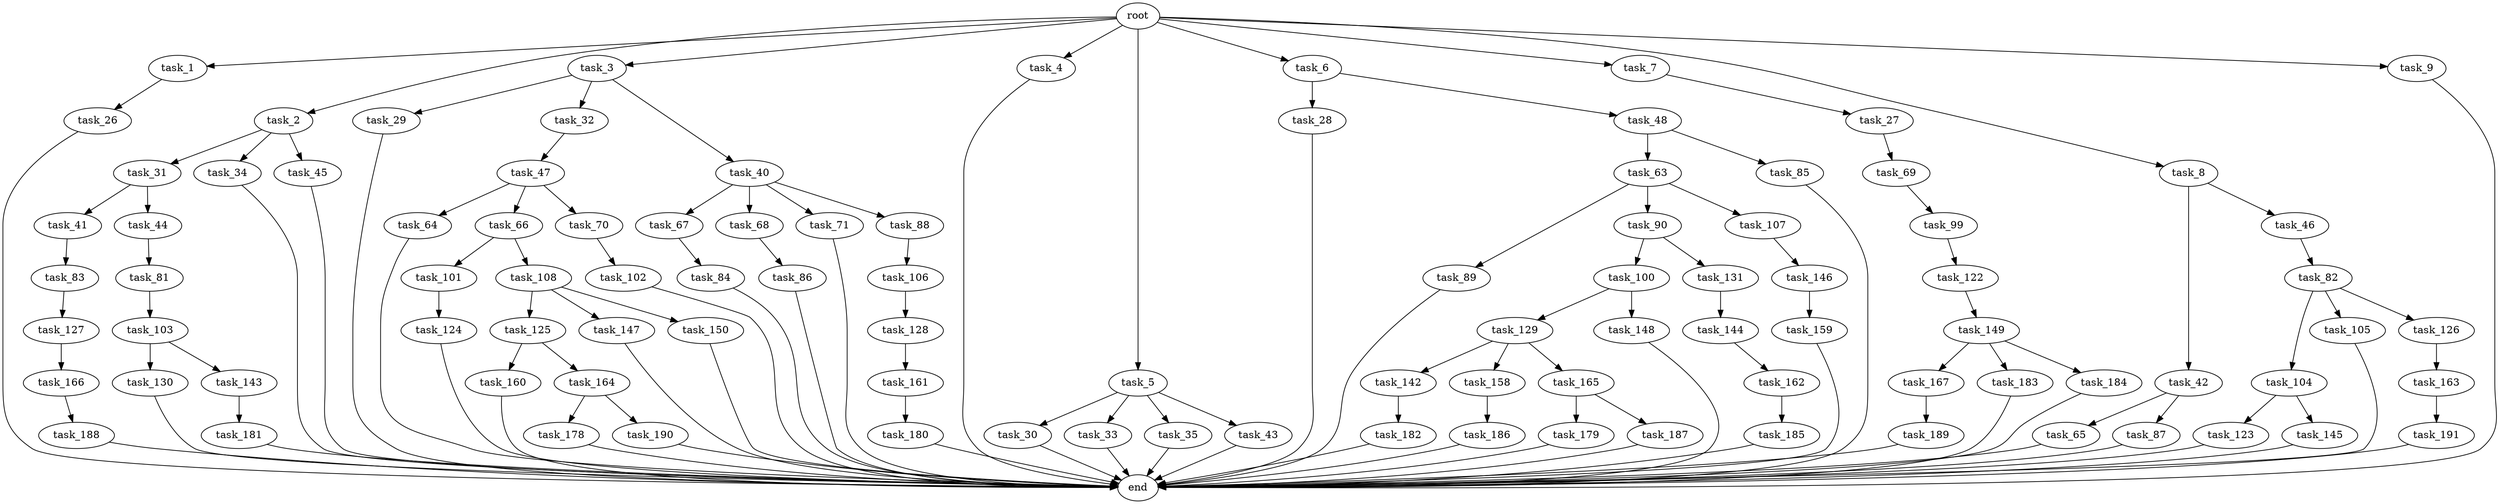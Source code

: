 digraph G {
  root [size="0.000000"];
  task_1 [size="2.048000"];
  task_2 [size="2.048000"];
  task_3 [size="2.048000"];
  task_4 [size="2.048000"];
  task_5 [size="2.048000"];
  task_6 [size="2.048000"];
  task_7 [size="2.048000"];
  task_8 [size="2.048000"];
  task_9 [size="2.048000"];
  task_26 [size="274877906.944000"];
  task_27 [size="1099511627.776000"];
  task_28 [size="1717986918.400000"];
  task_29 [size="274877906.944000"];
  task_30 [size="1717986918.400000"];
  task_31 [size="1717986918.400000"];
  task_32 [size="274877906.944000"];
  task_33 [size="1717986918.400000"];
  task_34 [size="1717986918.400000"];
  task_35 [size="1717986918.400000"];
  task_40 [size="274877906.944000"];
  task_41 [size="618475290.624000"];
  task_42 [size="841813590.016000"];
  task_43 [size="1717986918.400000"];
  task_44 [size="618475290.624000"];
  task_45 [size="1717986918.400000"];
  task_46 [size="841813590.016000"];
  task_47 [size="154618822.656000"];
  task_48 [size="1717986918.400000"];
  task_63 [size="274877906.944000"];
  task_64 [size="1717986918.400000"];
  task_65 [size="1391569403.904000"];
  task_66 [size="1717986918.400000"];
  task_67 [size="618475290.624000"];
  task_68 [size="618475290.624000"];
  task_69 [size="1391569403.904000"];
  task_70 [size="1717986918.400000"];
  task_71 [size="618475290.624000"];
  task_81 [size="618475290.624000"];
  task_82 [size="1391569403.904000"];
  task_83 [size="1099511627.776000"];
  task_84 [size="154618822.656000"];
  task_85 [size="274877906.944000"];
  task_86 [size="618475290.624000"];
  task_87 [size="1391569403.904000"];
  task_88 [size="618475290.624000"];
  task_89 [size="618475290.624000"];
  task_90 [size="618475290.624000"];
  task_99 [size="1099511627.776000"];
  task_100 [size="429496729.600000"];
  task_101 [size="429496729.600000"];
  task_102 [size="274877906.944000"];
  task_103 [size="429496729.600000"];
  task_104 [size="274877906.944000"];
  task_105 [size="274877906.944000"];
  task_106 [size="1717986918.400000"];
  task_107 [size="618475290.624000"];
  task_108 [size="429496729.600000"];
  task_122 [size="1717986918.400000"];
  task_123 [size="429496729.600000"];
  task_124 [size="1717986918.400000"];
  task_125 [size="274877906.944000"];
  task_126 [size="274877906.944000"];
  task_127 [size="1717986918.400000"];
  task_128 [size="618475290.624000"];
  task_129 [size="841813590.016000"];
  task_130 [size="274877906.944000"];
  task_131 [size="429496729.600000"];
  task_142 [size="429496729.600000"];
  task_143 [size="274877906.944000"];
  task_144 [size="618475290.624000"];
  task_145 [size="429496729.600000"];
  task_146 [size="618475290.624000"];
  task_147 [size="274877906.944000"];
  task_148 [size="841813590.016000"];
  task_149 [size="841813590.016000"];
  task_150 [size="274877906.944000"];
  task_158 [size="429496729.600000"];
  task_159 [size="618475290.624000"];
  task_160 [size="841813590.016000"];
  task_161 [size="274877906.944000"];
  task_162 [size="618475290.624000"];
  task_163 [size="1099511627.776000"];
  task_164 [size="841813590.016000"];
  task_165 [size="429496729.600000"];
  task_166 [size="618475290.624000"];
  task_167 [size="1099511627.776000"];
  task_178 [size="618475290.624000"];
  task_179 [size="1717986918.400000"];
  task_180 [size="429496729.600000"];
  task_181 [size="274877906.944000"];
  task_182 [size="841813590.016000"];
  task_183 [size="1099511627.776000"];
  task_184 [size="1099511627.776000"];
  task_185 [size="154618822.656000"];
  task_186 [size="1717986918.400000"];
  task_187 [size="1717986918.400000"];
  task_188 [size="1391569403.904000"];
  task_189 [size="841813590.016000"];
  task_190 [size="618475290.624000"];
  task_191 [size="618475290.624000"];
  end [size="0.000000"];

  root -> task_1 [size="1.000000"];
  root -> task_2 [size="1.000000"];
  root -> task_3 [size="1.000000"];
  root -> task_4 [size="1.000000"];
  root -> task_5 [size="1.000000"];
  root -> task_6 [size="1.000000"];
  root -> task_7 [size="1.000000"];
  root -> task_8 [size="1.000000"];
  root -> task_9 [size="1.000000"];
  task_1 -> task_26 [size="134217728.000000"];
  task_2 -> task_31 [size="838860800.000000"];
  task_2 -> task_34 [size="838860800.000000"];
  task_2 -> task_45 [size="838860800.000000"];
  task_3 -> task_29 [size="134217728.000000"];
  task_3 -> task_32 [size="134217728.000000"];
  task_3 -> task_40 [size="134217728.000000"];
  task_4 -> end [size="1.000000"];
  task_5 -> task_30 [size="838860800.000000"];
  task_5 -> task_33 [size="838860800.000000"];
  task_5 -> task_35 [size="838860800.000000"];
  task_5 -> task_43 [size="838860800.000000"];
  task_6 -> task_28 [size="838860800.000000"];
  task_6 -> task_48 [size="838860800.000000"];
  task_7 -> task_27 [size="536870912.000000"];
  task_8 -> task_42 [size="411041792.000000"];
  task_8 -> task_46 [size="411041792.000000"];
  task_9 -> end [size="1.000000"];
  task_26 -> end [size="1.000000"];
  task_27 -> task_69 [size="679477248.000000"];
  task_28 -> end [size="1.000000"];
  task_29 -> end [size="1.000000"];
  task_30 -> end [size="1.000000"];
  task_31 -> task_41 [size="301989888.000000"];
  task_31 -> task_44 [size="301989888.000000"];
  task_32 -> task_47 [size="75497472.000000"];
  task_33 -> end [size="1.000000"];
  task_34 -> end [size="1.000000"];
  task_35 -> end [size="1.000000"];
  task_40 -> task_67 [size="301989888.000000"];
  task_40 -> task_68 [size="301989888.000000"];
  task_40 -> task_71 [size="301989888.000000"];
  task_40 -> task_88 [size="301989888.000000"];
  task_41 -> task_83 [size="536870912.000000"];
  task_42 -> task_65 [size="679477248.000000"];
  task_42 -> task_87 [size="679477248.000000"];
  task_43 -> end [size="1.000000"];
  task_44 -> task_81 [size="301989888.000000"];
  task_45 -> end [size="1.000000"];
  task_46 -> task_82 [size="679477248.000000"];
  task_47 -> task_64 [size="838860800.000000"];
  task_47 -> task_66 [size="838860800.000000"];
  task_47 -> task_70 [size="838860800.000000"];
  task_48 -> task_63 [size="134217728.000000"];
  task_48 -> task_85 [size="134217728.000000"];
  task_63 -> task_89 [size="301989888.000000"];
  task_63 -> task_90 [size="301989888.000000"];
  task_63 -> task_107 [size="301989888.000000"];
  task_64 -> end [size="1.000000"];
  task_65 -> end [size="1.000000"];
  task_66 -> task_101 [size="209715200.000000"];
  task_66 -> task_108 [size="209715200.000000"];
  task_67 -> task_84 [size="75497472.000000"];
  task_68 -> task_86 [size="301989888.000000"];
  task_69 -> task_99 [size="536870912.000000"];
  task_70 -> task_102 [size="134217728.000000"];
  task_71 -> end [size="1.000000"];
  task_81 -> task_103 [size="209715200.000000"];
  task_82 -> task_104 [size="134217728.000000"];
  task_82 -> task_105 [size="134217728.000000"];
  task_82 -> task_126 [size="134217728.000000"];
  task_83 -> task_127 [size="838860800.000000"];
  task_84 -> end [size="1.000000"];
  task_85 -> end [size="1.000000"];
  task_86 -> end [size="1.000000"];
  task_87 -> end [size="1.000000"];
  task_88 -> task_106 [size="838860800.000000"];
  task_89 -> end [size="1.000000"];
  task_90 -> task_100 [size="209715200.000000"];
  task_90 -> task_131 [size="209715200.000000"];
  task_99 -> task_122 [size="838860800.000000"];
  task_100 -> task_129 [size="411041792.000000"];
  task_100 -> task_148 [size="411041792.000000"];
  task_101 -> task_124 [size="838860800.000000"];
  task_102 -> end [size="1.000000"];
  task_103 -> task_130 [size="134217728.000000"];
  task_103 -> task_143 [size="134217728.000000"];
  task_104 -> task_123 [size="209715200.000000"];
  task_104 -> task_145 [size="209715200.000000"];
  task_105 -> end [size="1.000000"];
  task_106 -> task_128 [size="301989888.000000"];
  task_107 -> task_146 [size="301989888.000000"];
  task_108 -> task_125 [size="134217728.000000"];
  task_108 -> task_147 [size="134217728.000000"];
  task_108 -> task_150 [size="134217728.000000"];
  task_122 -> task_149 [size="411041792.000000"];
  task_123 -> end [size="1.000000"];
  task_124 -> end [size="1.000000"];
  task_125 -> task_160 [size="411041792.000000"];
  task_125 -> task_164 [size="411041792.000000"];
  task_126 -> task_163 [size="536870912.000000"];
  task_127 -> task_166 [size="301989888.000000"];
  task_128 -> task_161 [size="134217728.000000"];
  task_129 -> task_142 [size="209715200.000000"];
  task_129 -> task_158 [size="209715200.000000"];
  task_129 -> task_165 [size="209715200.000000"];
  task_130 -> end [size="1.000000"];
  task_131 -> task_144 [size="301989888.000000"];
  task_142 -> task_182 [size="411041792.000000"];
  task_143 -> task_181 [size="134217728.000000"];
  task_144 -> task_162 [size="301989888.000000"];
  task_145 -> end [size="1.000000"];
  task_146 -> task_159 [size="301989888.000000"];
  task_147 -> end [size="1.000000"];
  task_148 -> end [size="1.000000"];
  task_149 -> task_167 [size="536870912.000000"];
  task_149 -> task_183 [size="536870912.000000"];
  task_149 -> task_184 [size="536870912.000000"];
  task_150 -> end [size="1.000000"];
  task_158 -> task_186 [size="838860800.000000"];
  task_159 -> end [size="1.000000"];
  task_160 -> end [size="1.000000"];
  task_161 -> task_180 [size="209715200.000000"];
  task_162 -> task_185 [size="75497472.000000"];
  task_163 -> task_191 [size="301989888.000000"];
  task_164 -> task_178 [size="301989888.000000"];
  task_164 -> task_190 [size="301989888.000000"];
  task_165 -> task_179 [size="838860800.000000"];
  task_165 -> task_187 [size="838860800.000000"];
  task_166 -> task_188 [size="679477248.000000"];
  task_167 -> task_189 [size="411041792.000000"];
  task_178 -> end [size="1.000000"];
  task_179 -> end [size="1.000000"];
  task_180 -> end [size="1.000000"];
  task_181 -> end [size="1.000000"];
  task_182 -> end [size="1.000000"];
  task_183 -> end [size="1.000000"];
  task_184 -> end [size="1.000000"];
  task_185 -> end [size="1.000000"];
  task_186 -> end [size="1.000000"];
  task_187 -> end [size="1.000000"];
  task_188 -> end [size="1.000000"];
  task_189 -> end [size="1.000000"];
  task_190 -> end [size="1.000000"];
  task_191 -> end [size="1.000000"];
}
